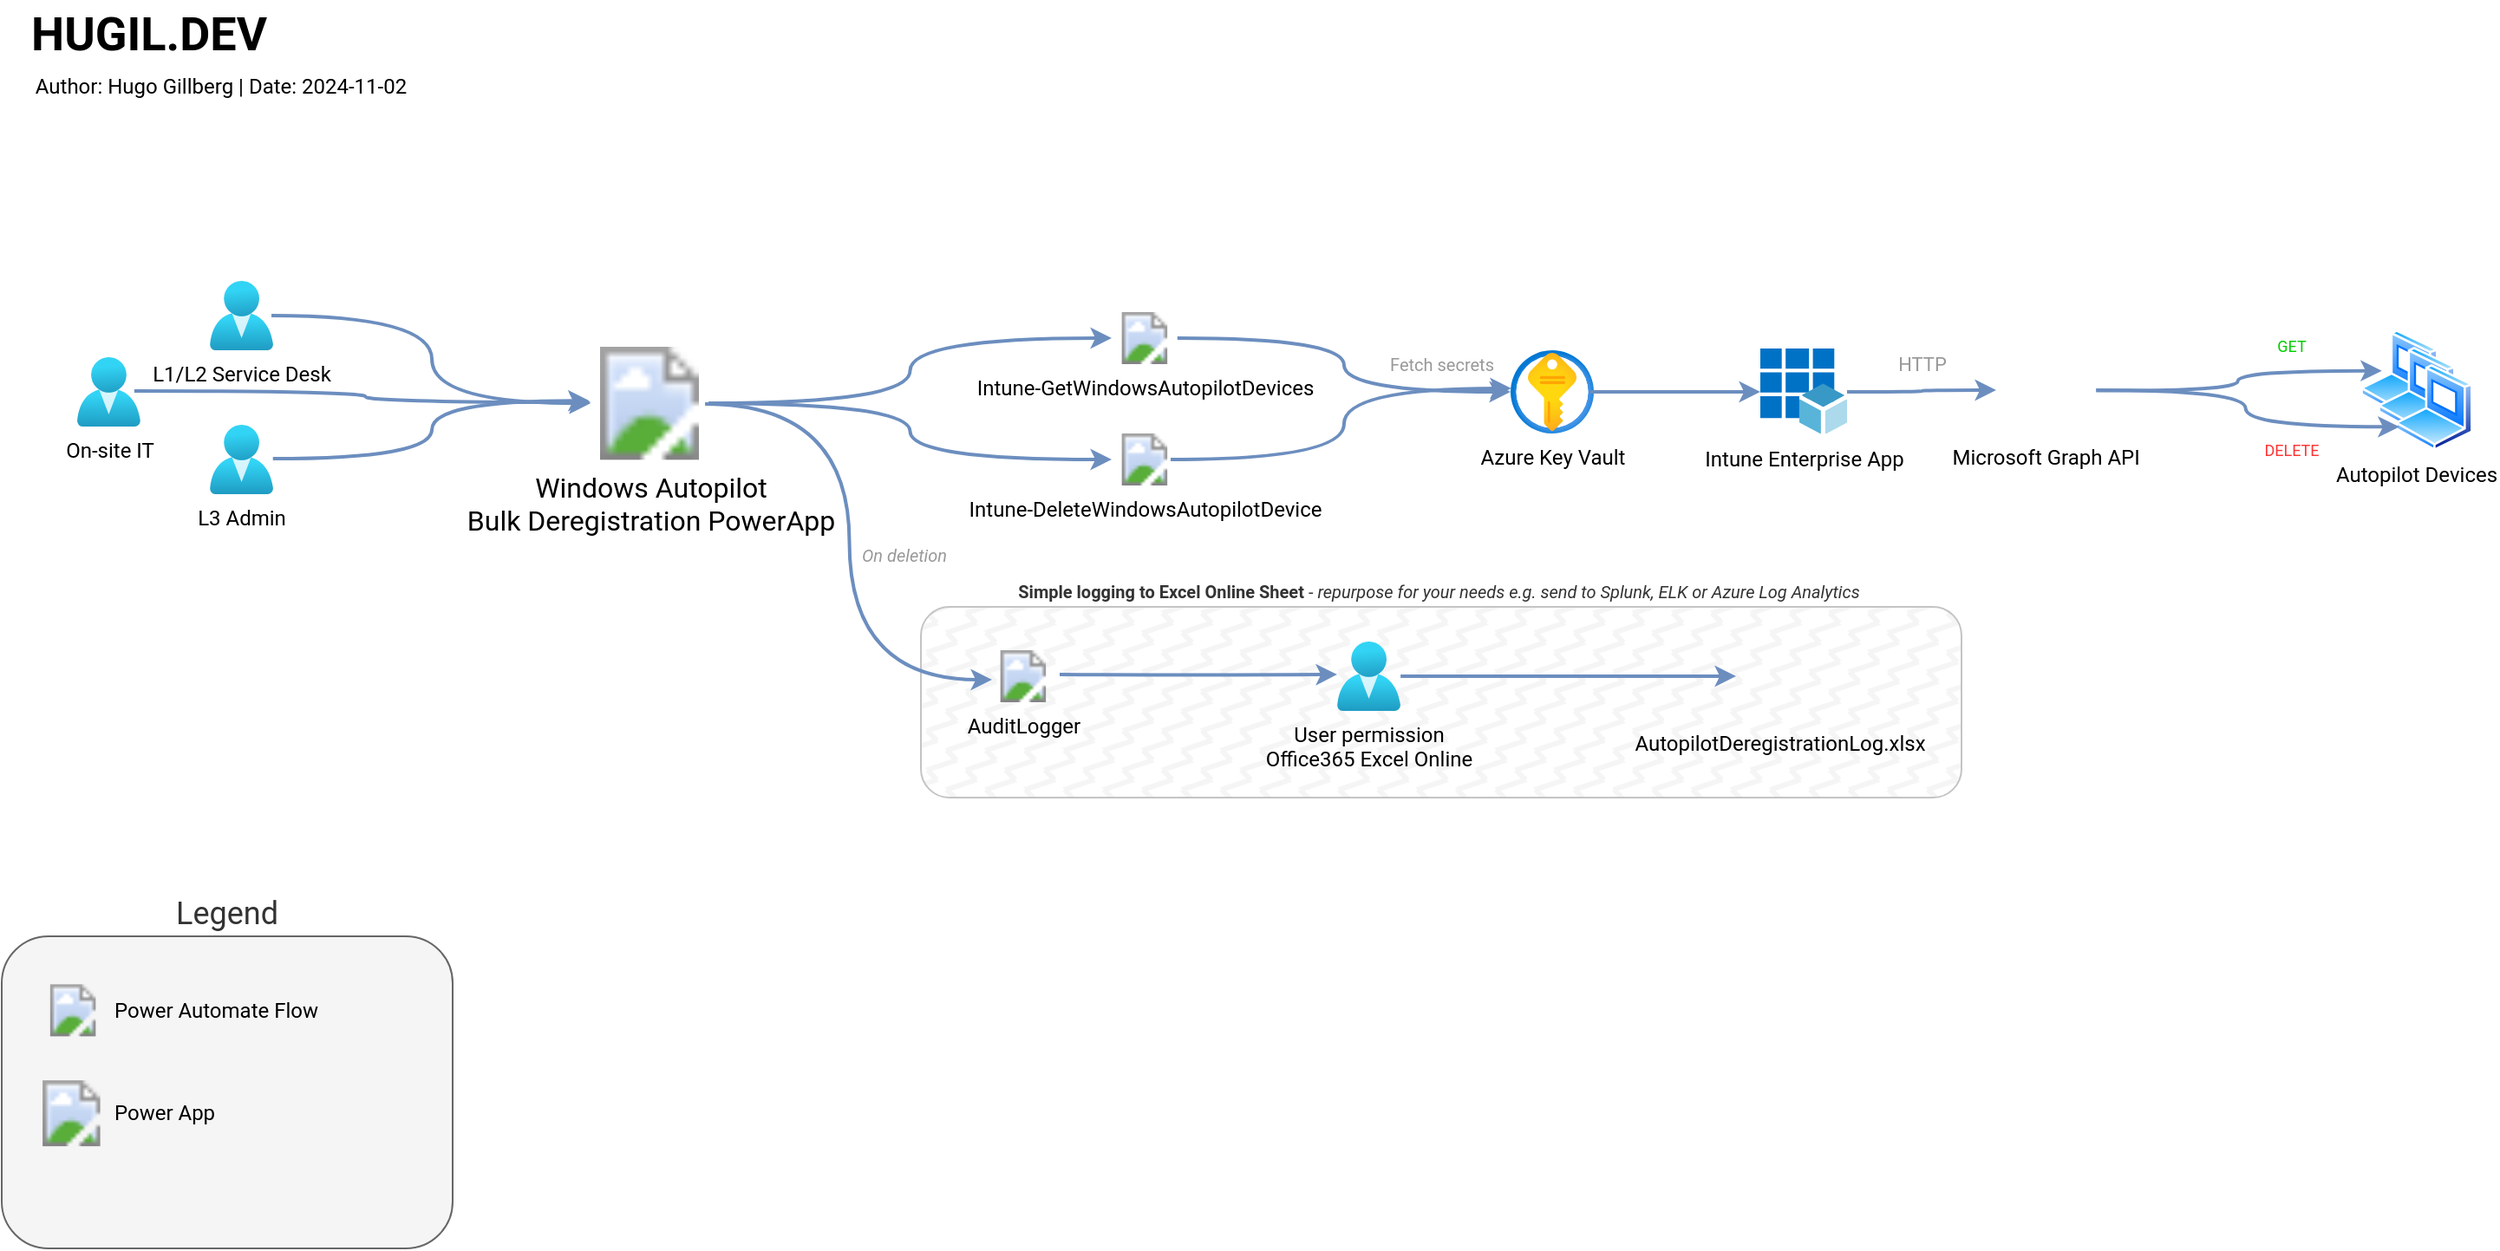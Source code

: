 <mxfile version="25.0.3">
  <diagram name="Page-1" id="zg5erqID-LCshBd-rlcx">
    <mxGraphModel dx="1392" dy="1872" grid="1" gridSize="10" guides="1" tooltips="1" connect="1" arrows="1" fold="1" page="1" pageScale="1" pageWidth="827" pageHeight="1169" math="0" shadow="0">
      <root>
        <mxCell id="0" />
        <mxCell id="1" parent="0" />
        <mxCell id="M4I9pePaIoWxUZszSjGP-32" value="&lt;b&gt;Simple logging to Excel Online Sheet &lt;/b&gt;- &lt;i&gt;repurpose for your needs e.g. send to Splunk, ELK or Azure Log Analytics&lt;/i&gt;&amp;nbsp;" style="rounded=1;whiteSpace=wrap;html=1;fillColor=#f5f5f5;strokeColor=#C4C4C4;fontColor=#333333;fontFamily=Roboto;fontSource=https%3A%2F%2Ffonts.googleapis.com%2Fcss%3Ffamily%3DRoboto;labelBackgroundColor=none;labelPosition=center;verticalLabelPosition=top;align=center;verticalAlign=bottom;fontSize=10;fillStyle=zigzag-line;strokeWidth=1;" parent="1" vertex="1">
          <mxGeometry x="570" y="210" width="600" height="110" as="geometry" />
        </mxCell>
        <mxCell id="M4I9pePaIoWxUZszSjGP-1" value="&lt;span&gt;Windows Autopilot &lt;br&gt;Bulk Deregistration PowerApp&lt;/span&gt;" style="image;aspect=fixed;html=1;points=[];align=center;fontSize=16;image=img/lib/azure2/power_platform/PowerApps.svg;fontFamily=Roboto;fontSource=https%3A%2F%2Ffonts.googleapis.com%2Fcss%3Ffamily%3DRoboto;labelBackgroundColor=none;fontStyle=0" parent="1" vertex="1">
          <mxGeometry x="379.5" y="60" width="68" height="65.16" as="geometry" />
        </mxCell>
        <mxCell id="M4I9pePaIoWxUZszSjGP-2" value="L1/L2 Service Desk" style="image;aspect=fixed;html=1;points=[];align=center;fontSize=12;image=img/lib/azure2/identity/Users.svg;fontFamily=Roboto;fontSource=https%3A%2F%2Ffonts.googleapis.com%2Fcss%3Ffamily%3DRoboto;labelBackgroundColor=none;" parent="1" vertex="1">
          <mxGeometry x="160" y="22" width="36.57" height="40" as="geometry" />
        </mxCell>
        <mxCell id="M4I9pePaIoWxUZszSjGP-10" value="Autopilot Devices" style="group;labelPosition=center;verticalLabelPosition=bottom;align=center;verticalAlign=top;fontFamily=Roboto;fontSource=https%3A%2F%2Ffonts.googleapis.com%2Fcss%3Ffamily%3DRoboto;labelBackgroundColor=none;" parent="1" vertex="1" connectable="0">
          <mxGeometry x="1400" y="50" width="65" height="70" as="geometry" />
        </mxCell>
        <mxCell id="M4I9pePaIoWxUZszSjGP-7" value="" style="image;aspect=fixed;perimeter=ellipsePerimeter;html=1;align=center;shadow=0;dashed=0;spacingTop=3;image=img/lib/active_directory/laptop_client.svg;fontFamily=Roboto;fontSource=https%3A%2F%2Ffonts.googleapis.com%2Fcss%3Ffamily%3DRoboto;labelBackgroundColor=none;" parent="M4I9pePaIoWxUZszSjGP-10" vertex="1">
          <mxGeometry width="45" height="50" as="geometry" />
        </mxCell>
        <mxCell id="M4I9pePaIoWxUZszSjGP-8" value="" style="image;aspect=fixed;perimeter=ellipsePerimeter;html=1;align=center;shadow=0;dashed=0;spacingTop=3;image=img/lib/active_directory/laptop_client.svg;fontFamily=Roboto;fontSource=https%3A%2F%2Ffonts.googleapis.com%2Fcss%3Ffamily%3DRoboto;labelBackgroundColor=none;" parent="M4I9pePaIoWxUZszSjGP-10" vertex="1">
          <mxGeometry x="10" y="10" width="45" height="50" as="geometry" />
        </mxCell>
        <mxCell id="M4I9pePaIoWxUZszSjGP-9" value="" style="image;aspect=fixed;perimeter=ellipsePerimeter;html=1;align=center;shadow=0;dashed=0;spacingTop=3;image=img/lib/active_directory/laptop_client.svg;fontFamily=Roboto;fontSource=https%3A%2F%2Ffonts.googleapis.com%2Fcss%3Ffamily%3DRoboto;labelBackgroundColor=none;" parent="M4I9pePaIoWxUZszSjGP-10" vertex="1">
          <mxGeometry x="20" y="20" width="45" height="50" as="geometry" />
        </mxCell>
        <mxCell id="M4I9pePaIoWxUZszSjGP-13" value="On-site IT" style="image;aspect=fixed;html=1;points=[];align=center;fontSize=12;image=img/lib/azure2/identity/Users.svg;fontFamily=Roboto;fontSource=https%3A%2F%2Ffonts.googleapis.com%2Fcss%3Ffamily%3DRoboto;labelBackgroundColor=none;" parent="1" vertex="1">
          <mxGeometry x="83.43" y="66" width="36.57" height="40" as="geometry" />
        </mxCell>
        <mxCell id="M4I9pePaIoWxUZszSjGP-18" style="edgeStyle=orthogonalEdgeStyle;rounded=0;orthogonalLoop=1;jettySize=auto;html=1;curved=1;strokeWidth=2;fillColor=#dae8fc;strokeColor=#6c8ebf;fontFamily=Roboto;fontSource=https%3A%2F%2Ffonts.googleapis.com%2Fcss%3Ffamily%3DRoboto;labelBackgroundColor=none;" parent="1" source="M4I9pePaIoWxUZszSjGP-15" target="M4I9pePaIoWxUZszSjGP-29" edge="1">
          <mxGeometry relative="1" as="geometry">
            <mxPoint x="940" y="55" as="targetPoint" />
          </mxGeometry>
        </mxCell>
        <mxCell id="M4I9pePaIoWxUZszSjGP-15" value="Intune-GetWindowsAutopilotDevices" style="image;aspect=fixed;html=1;points=[];align=center;fontSize=12;image=img/lib/azure2/power_platform/PowerAutomate.svg;fontFamily=Roboto;fontSource=https%3A%2F%2Ffonts.googleapis.com%2Fcss%3Ffamily%3DRoboto;labelBackgroundColor=none;" parent="1" vertex="1">
          <mxGeometry x="680" y="40" width="37.89" height="30" as="geometry" />
        </mxCell>
        <mxCell id="M4I9pePaIoWxUZszSjGP-16" value="Intune-DeleteWindowsAutopilotDevice" style="image;aspect=fixed;html=1;points=[];align=center;fontSize=12;image=img/lib/azure2/power_platform/PowerAutomate.svg;fontFamily=Roboto;fontSource=https%3A%2F%2Ffonts.googleapis.com%2Fcss%3Ffamily%3DRoboto;labelBackgroundColor=none;" parent="1" vertex="1">
          <mxGeometry x="680" y="110" width="37.89" height="30" as="geometry" />
        </mxCell>
        <mxCell id="M4I9pePaIoWxUZszSjGP-17" value="AuditLogger" style="image;aspect=fixed;html=1;points=[];align=center;fontSize=12;image=img/lib/azure2/power_platform/PowerAutomate.svg;fontFamily=Roboto;fontSource=https%3A%2F%2Ffonts.googleapis.com%2Fcss%3Ffamily%3DRoboto;labelBackgroundColor=none;" parent="1" vertex="1">
          <mxGeometry x="610" y="235" width="37.89" height="30" as="geometry" />
        </mxCell>
        <mxCell id="M4I9pePaIoWxUZszSjGP-19" value="Fetch secrets" style="edgeStyle=orthogonalEdgeStyle;rounded=0;orthogonalLoop=1;jettySize=auto;html=1;curved=1;strokeWidth=2;fillColor=#dae8fc;strokeColor=#6c8ebf;exitX=0.897;exitY=0.5;exitDx=0;exitDy=0;exitPerimeter=0;entryX=0.009;entryY=0.458;entryDx=0;entryDy=0;entryPerimeter=0;fontFamily=Roboto;fontSource=https%3A%2F%2Ffonts.googleapis.com%2Fcss%3Ffamily%3DRoboto;labelBackgroundColor=none;fontSize=10;fontStyle=0;fontColor=#999999;" parent="1" source="M4I9pePaIoWxUZszSjGP-16" target="M4I9pePaIoWxUZszSjGP-29" edge="1">
          <mxGeometry x="0.659" y="14" relative="1" as="geometry">
            <mxPoint x="728" y="65" as="sourcePoint" />
            <mxPoint x="940" y="54" as="targetPoint" />
            <mxPoint as="offset" />
          </mxGeometry>
        </mxCell>
        <mxCell id="M4I9pePaIoWxUZszSjGP-20" value="User permission&lt;br&gt;Office365 Excel Online" style="image;aspect=fixed;html=1;points=[];align=center;fontSize=12;image=img/lib/azure2/identity/Users.svg;fontFamily=Roboto;fontSource=https%3A%2F%2Ffonts.googleapis.com%2Fcss%3Ffamily%3DRoboto;labelBackgroundColor=none;" parent="1" vertex="1">
          <mxGeometry x="810" y="230" width="36.57" height="40" as="geometry" />
        </mxCell>
        <mxCell id="M4I9pePaIoWxUZszSjGP-21" value="AutopilotDeregistrationLog.xlsx" style="shape=image;html=1;verticalAlign=top;verticalLabelPosition=bottom;labelBackgroundColor=none;imageAspect=0;aspect=fixed;image=https://cdn3.iconfinder.com/data/icons/document-icons-2/30/647702-excel-128.png;fontFamily=Roboto;fontSource=https%3A%2F%2Ffonts.googleapis.com%2Fcss%3Ffamily%3DRoboto;" parent="1" vertex="1">
          <mxGeometry x="1040" y="225" width="50" height="50" as="geometry" />
        </mxCell>
        <mxCell id="M4I9pePaIoWxUZszSjGP-22" style="edgeStyle=orthogonalEdgeStyle;rounded=0;orthogonalLoop=1;jettySize=auto;html=1;curved=1;strokeWidth=2;fillColor=#dae8fc;strokeColor=#6c8ebf;entryX=0;entryY=0.475;entryDx=0;entryDy=0;entryPerimeter=0;fontFamily=Roboto;fontSource=https%3A%2F%2Ffonts.googleapis.com%2Fcss%3Ffamily%3DRoboto;labelBackgroundColor=none;" parent="1" target="M4I9pePaIoWxUZszSjGP-20" edge="1">
          <mxGeometry relative="1" as="geometry">
            <mxPoint x="650" y="249" as="sourcePoint" />
            <mxPoint x="880" y="119" as="targetPoint" />
          </mxGeometry>
        </mxCell>
        <mxCell id="M4I9pePaIoWxUZszSjGP-23" style="edgeStyle=orthogonalEdgeStyle;rounded=0;orthogonalLoop=1;jettySize=auto;html=1;curved=1;strokeWidth=2;fillColor=#dae8fc;strokeColor=#6c8ebf;entryX=0;entryY=0.5;entryDx=0;entryDy=0;fontFamily=Roboto;fontSource=https%3A%2F%2Ffonts.googleapis.com%2Fcss%3Ffamily%3DRoboto;labelBackgroundColor=none;" parent="1" source="M4I9pePaIoWxUZszSjGP-20" target="M4I9pePaIoWxUZszSjGP-21" edge="1">
          <mxGeometry relative="1" as="geometry">
            <mxPoint x="910" y="250" as="sourcePoint" />
            <mxPoint x="880" y="259" as="targetPoint" />
          </mxGeometry>
        </mxCell>
        <mxCell id="M4I9pePaIoWxUZszSjGP-25" style="edgeStyle=orthogonalEdgeStyle;rounded=0;orthogonalLoop=1;jettySize=auto;html=1;curved=1;strokeWidth=2;fillColor=#dae8fc;strokeColor=#6c8ebf;fontFamily=Roboto;fontSource=https%3A%2F%2Ffonts.googleapis.com%2Fcss%3Ffamily%3DRoboto;labelBackgroundColor=none;" parent="1" source="M4I9pePaIoWxUZszSjGP-1" target="M4I9pePaIoWxUZszSjGP-15" edge="1">
          <mxGeometry relative="1" as="geometry">
            <mxPoint x="420" y="40.32" as="sourcePoint" />
            <mxPoint x="642" y="40.32" as="targetPoint" />
          </mxGeometry>
        </mxCell>
        <mxCell id="M4I9pePaIoWxUZszSjGP-26" style="edgeStyle=orthogonalEdgeStyle;rounded=0;orthogonalLoop=1;jettySize=auto;html=1;curved=1;strokeWidth=2;fillColor=#dae8fc;strokeColor=#6c8ebf;fontFamily=Roboto;fontSource=https%3A%2F%2Ffonts.googleapis.com%2Fcss%3Ffamily%3DRoboto;labelBackgroundColor=none;" parent="1" source="M4I9pePaIoWxUZszSjGP-1" target="M4I9pePaIoWxUZszSjGP-16" edge="1">
          <mxGeometry relative="1" as="geometry">
            <mxPoint x="438" y="113" as="sourcePoint" />
            <mxPoint x="690" y="65" as="targetPoint" />
          </mxGeometry>
        </mxCell>
        <mxCell id="M4I9pePaIoWxUZszSjGP-27" value="On deletion" style="edgeStyle=orthogonalEdgeStyle;rounded=0;orthogonalLoop=1;jettySize=auto;html=1;curved=1;strokeWidth=2;fillColor=#dae8fc;strokeColor=#6c8ebf;exitX=0.971;exitY=0.506;exitDx=0;exitDy=0;exitPerimeter=0;entryX=0.026;entryY=0.567;entryDx=0;entryDy=0;entryPerimeter=0;fontFamily=Roboto;fontSource=https%3A%2F%2Ffonts.googleapis.com%2Fcss%3Ffamily%3DRoboto;labelBackgroundColor=none;fontStyle=2;fontSize=10;fontColor=#999999;" parent="1" source="M4I9pePaIoWxUZszSjGP-1" target="M4I9pePaIoWxUZszSjGP-17" edge="1">
          <mxGeometry x="0.049" y="31" relative="1" as="geometry">
            <mxPoint x="438" y="113" as="sourcePoint" />
            <mxPoint x="690" y="135" as="targetPoint" />
            <mxPoint as="offset" />
          </mxGeometry>
        </mxCell>
        <mxCell id="M4I9pePaIoWxUZszSjGP-28" value="Intune Enterprise App" style="image;sketch=0;aspect=fixed;html=1;points=[];align=center;fontSize=12;image=img/lib/mscae/App_Registrations.svg;fontFamily=Roboto;fontSource=https%3A%2F%2Ffonts.googleapis.com%2Fcss%3Ffamily%3DRoboto;labelBackgroundColor=none;" parent="1" vertex="1">
          <mxGeometry x="1054" y="61" width="50" height="50" as="geometry" />
        </mxCell>
        <mxCell id="M4I9pePaIoWxUZszSjGP-29" value="Azure Key Vault" style="image;aspect=fixed;html=1;points=[];align=center;fontSize=12;image=img/lib/azure2/security/Key_Vaults.svg;fontFamily=Roboto;fontSource=https%3A%2F%2Ffonts.googleapis.com%2Fcss%3Ffamily%3DRoboto;labelBackgroundColor=none;" parent="1" vertex="1">
          <mxGeometry x="910" y="62" width="48" height="48" as="geometry" />
        </mxCell>
        <mxCell id="M4I9pePaIoWxUZszSjGP-31" style="edgeStyle=orthogonalEdgeStyle;rounded=0;orthogonalLoop=1;jettySize=auto;html=1;curved=1;strokeWidth=2;fillColor=#dae8fc;strokeColor=#6c8ebf;exitX=0.958;exitY=0.5;exitDx=0;exitDy=0;exitPerimeter=0;fontFamily=Roboto;fontSource=https%3A%2F%2Ffonts.googleapis.com%2Fcss%3Ffamily%3DRoboto;labelBackgroundColor=none;" parent="1" source="M4I9pePaIoWxUZszSjGP-29" target="M4I9pePaIoWxUZszSjGP-28" edge="1">
          <mxGeometry relative="1" as="geometry">
            <mxPoint x="780" y="9.32" as="sourcePoint" />
            <mxPoint x="972" y="40.32" as="targetPoint" />
          </mxGeometry>
        </mxCell>
        <mxCell id="M4I9pePaIoWxUZszSjGP-35" value="" style="group" parent="1" vertex="1" connectable="0">
          <mxGeometry x="40" y="400" width="260" height="180" as="geometry" />
        </mxCell>
        <mxCell id="M4I9pePaIoWxUZszSjGP-34" value="&lt;font style=&quot;font-size: 18px;&quot;&gt;Legend&lt;/font&gt;" style="rounded=1;whiteSpace=wrap;html=1;fillColor=#f5f5f5;strokeColor=#666666;fontColor=#333333;labelPosition=center;verticalLabelPosition=top;align=center;verticalAlign=bottom;fontFamily=Roboto;fontSource=https%3A%2F%2Ffonts.googleapis.com%2Fcss%3Ffamily%3DRoboto;labelBackgroundColor=none;" parent="M4I9pePaIoWxUZszSjGP-35" vertex="1">
          <mxGeometry width="260" height="180" as="geometry" />
        </mxCell>
        <mxCell id="M4I9pePaIoWxUZszSjGP-33" value="&amp;nbsp;Power Automate Flow" style="image;aspect=fixed;html=1;points=[];align=left;fontSize=12;image=img/lib/azure2/power_platform/PowerAutomate.svg;labelPosition=right;verticalLabelPosition=middle;verticalAlign=middle;fontFamily=Roboto;fontSource=https%3A%2F%2Ffonts.googleapis.com%2Fcss%3Ffamily%3DRoboto;labelBackgroundColor=none;" parent="M4I9pePaIoWxUZszSjGP-35" vertex="1">
          <mxGeometry x="22.11" y="27.692" width="37.89" height="30" as="geometry" />
        </mxCell>
        <mxCell id="M4I9pePaIoWxUZszSjGP-48" value="&amp;nbsp;Power App" style="image;aspect=fixed;html=1;points=[];align=left;fontSize=12;image=img/lib/azure2/power_platform/PowerApps.svg;fontFamily=Roboto;fontSource=https%3A%2F%2Ffonts.googleapis.com%2Fcss%3Ffamily%3DRoboto;labelBackgroundColor=none;fontStyle=0;labelPosition=right;verticalLabelPosition=middle;verticalAlign=middle;" parent="M4I9pePaIoWxUZszSjGP-35" vertex="1">
          <mxGeometry x="20.34" y="83.077" width="39.66" height="38" as="geometry" />
        </mxCell>
        <mxCell id="M4I9pePaIoWxUZszSjGP-37" style="edgeStyle=orthogonalEdgeStyle;rounded=0;orthogonalLoop=1;jettySize=auto;html=1;curved=1;strokeWidth=2;fillColor=#dae8fc;strokeColor=#6c8ebf;fontFamily=Roboto;fontSource=https%3A%2F%2Ffonts.googleapis.com%2Fcss%3Ffamily%3DRoboto;labelBackgroundColor=none;exitX=0.971;exitY=0.5;exitDx=0;exitDy=0;exitPerimeter=0;" parent="1" source="M4I9pePaIoWxUZszSjGP-2" target="M4I9pePaIoWxUZszSjGP-1" edge="1">
          <mxGeometry relative="1" as="geometry">
            <mxPoint x="457" y="103" as="sourcePoint" />
            <mxPoint x="690" y="65" as="targetPoint" />
          </mxGeometry>
        </mxCell>
        <mxCell id="M4I9pePaIoWxUZszSjGP-38" style="edgeStyle=orthogonalEdgeStyle;rounded=0;orthogonalLoop=1;jettySize=auto;html=1;curved=1;strokeWidth=2;fillColor=#dae8fc;strokeColor=#6c8ebf;fontFamily=Roboto;fontSource=https%3A%2F%2Ffonts.googleapis.com%2Fcss%3Ffamily%3DRoboto;labelBackgroundColor=none;exitX=0.902;exitY=0.488;exitDx=0;exitDy=0;exitPerimeter=0;entryX=0.002;entryY=0.491;entryDx=0;entryDy=0;entryPerimeter=0;" parent="1" source="M4I9pePaIoWxUZszSjGP-13" target="M4I9pePaIoWxUZszSjGP-1" edge="1">
          <mxGeometry relative="1" as="geometry">
            <mxPoint x="66.5" y="150" as="sourcePoint" />
            <mxPoint x="289.5" y="183" as="targetPoint" />
          </mxGeometry>
        </mxCell>
        <mxCell id="M4I9pePaIoWxUZszSjGP-39" value="HTTP" style="edgeStyle=orthogonalEdgeStyle;rounded=0;orthogonalLoop=1;jettySize=auto;html=1;curved=1;strokeWidth=2;fillColor=#dae8fc;strokeColor=#6c8ebf;fontFamily=Roboto;fontSource=https%3A%2F%2Ffonts.googleapis.com%2Fcss%3Ffamily%3DRoboto;labelBackgroundColor=none;fontColor=#999999;" parent="1" source="M4I9pePaIoWxUZszSjGP-28" target="M4I9pePaIoWxUZszSjGP-40" edge="1">
          <mxGeometry x="0.011" y="15" relative="1" as="geometry">
            <mxPoint x="1150" y="85.58" as="sourcePoint" />
            <mxPoint x="1190" y="86" as="targetPoint" />
            <mxPoint as="offset" />
          </mxGeometry>
        </mxCell>
        <mxCell id="M4I9pePaIoWxUZszSjGP-40" value="Microsoft Graph API" style="shape=image;verticalLabelPosition=bottom;labelBackgroundColor=default;verticalAlign=top;aspect=fixed;imageAspect=0;image=https://www.drupal.org/files/project-images/Graph%20API%20logo.png;fontFamily=Roboto;fontSource=https%3A%2F%2Ffonts.googleapis.com%2Fcss%3Ffamily%3DRoboto;" parent="1" vertex="1">
          <mxGeometry x="1190" y="60" width="57.66" height="50" as="geometry" />
        </mxCell>
        <mxCell id="M4I9pePaIoWxUZszSjGP-42" value="GET" style="edgeStyle=orthogonalEdgeStyle;rounded=0;orthogonalLoop=1;jettySize=auto;html=1;curved=1;strokeWidth=2;fillColor=#dae8fc;strokeColor=#6c8ebf;fontFamily=Roboto;fontSource=https%3A%2F%2Ffonts.googleapis.com%2Fcss%3Ffamily%3DRoboto;labelBackgroundColor=none;entryX=0;entryY=0.25;entryDx=0;entryDy=0;fontSize=9;fontColor=#00CC00;" parent="1" target="M4I9pePaIoWxUZszSjGP-8" edge="1">
          <mxGeometry x="0.407" y="14" relative="1" as="geometry">
            <mxPoint x="1247.66" y="85.25" as="sourcePoint" />
            <mxPoint x="1333.66" y="84.25" as="targetPoint" />
            <mxPoint as="offset" />
          </mxGeometry>
        </mxCell>
        <mxCell id="M4I9pePaIoWxUZszSjGP-44" value="DELETE" style="edgeStyle=orthogonalEdgeStyle;rounded=0;orthogonalLoop=1;jettySize=auto;html=1;curved=1;strokeWidth=2;fillColor=#dae8fc;strokeColor=#6c8ebf;fontFamily=Roboto;fontSource=https%3A%2F%2Ffonts.googleapis.com%2Fcss%3Ffamily%3DRoboto;labelBackgroundColor=none;entryX=0;entryY=0.75;entryDx=0;entryDy=0;exitX=1;exitY=0.5;exitDx=0;exitDy=0;fontStyle=0;fontSize=9;fontColor=#FF3333;" parent="1" source="M4I9pePaIoWxUZszSjGP-40" target="M4I9pePaIoWxUZszSjGP-9" edge="1">
          <mxGeometry x="0.363" y="-14" relative="1" as="geometry">
            <mxPoint x="1257.66" y="95.25" as="sourcePoint" />
            <mxPoint x="1422" y="84" as="targetPoint" />
            <mxPoint as="offset" />
          </mxGeometry>
        </mxCell>
        <mxCell id="M4I9pePaIoWxUZszSjGP-45" value="L3 Admin" style="image;aspect=fixed;html=1;points=[];align=center;fontSize=12;image=img/lib/azure2/identity/Users.svg;fontFamily=Roboto;fontSource=https%3A%2F%2Ffonts.googleapis.com%2Fcss%3Ffamily%3DRoboto;labelBackgroundColor=none;" parent="1" vertex="1">
          <mxGeometry x="160" y="105" width="36.57" height="40" as="geometry" />
        </mxCell>
        <mxCell id="M4I9pePaIoWxUZszSjGP-47" style="edgeStyle=orthogonalEdgeStyle;rounded=0;orthogonalLoop=1;jettySize=auto;html=1;curved=1;strokeWidth=2;fillColor=#dae8fc;strokeColor=#6c8ebf;fontFamily=Roboto;fontSource=https%3A%2F%2Ffonts.googleapis.com%2Fcss%3Ffamily%3DRoboto;labelBackgroundColor=none;exitX=0.994;exitY=0.488;exitDx=0;exitDy=0;exitPerimeter=0;entryX=-0.01;entryY=0.478;entryDx=0;entryDy=0;entryPerimeter=0;" parent="1" source="M4I9pePaIoWxUZszSjGP-45" target="M4I9pePaIoWxUZszSjGP-1" edge="1">
          <mxGeometry relative="1" as="geometry">
            <mxPoint x="163" y="155" as="sourcePoint" />
            <mxPoint x="390" y="102" as="targetPoint" />
          </mxGeometry>
        </mxCell>
        <UserObject label="&lt;font face=&quot;Roboto&quot; data-font-src=&quot;https://fonts.googleapis.com/css?family=Roboto&quot; style=&quot;font-size: 27px;&quot;&gt;HUGIL.DEV&lt;/font&gt;" link="https://hugil.dev" linkTarget="_blank" id="M4I9pePaIoWxUZszSjGP-50">
          <mxCell style="text;html=1;align=center;verticalAlign=middle;whiteSpace=wrap;rounded=0;fontStyle=1" parent="1" vertex="1">
            <mxGeometry x="40" y="-140" width="170" height="40" as="geometry" />
          </mxCell>
        </UserObject>
        <mxCell id="M4I9pePaIoWxUZszSjGP-52" value="&lt;font face=&quot;Roboto&quot; data-font-src=&quot;https://fonts.googleapis.com/css?family=Roboto&quot; style=&quot;font-weight: normal;&quot;&gt;Author: Hugo Gillberg | Date: 2024-11-02&lt;/font&gt;" style="text;html=1;align=center;verticalAlign=middle;whiteSpace=wrap;rounded=0;fontStyle=1" parent="1" vertex="1">
          <mxGeometry x="50" y="-100" width="233.43" height="20" as="geometry" />
        </mxCell>
      </root>
    </mxGraphModel>
  </diagram>
</mxfile>
